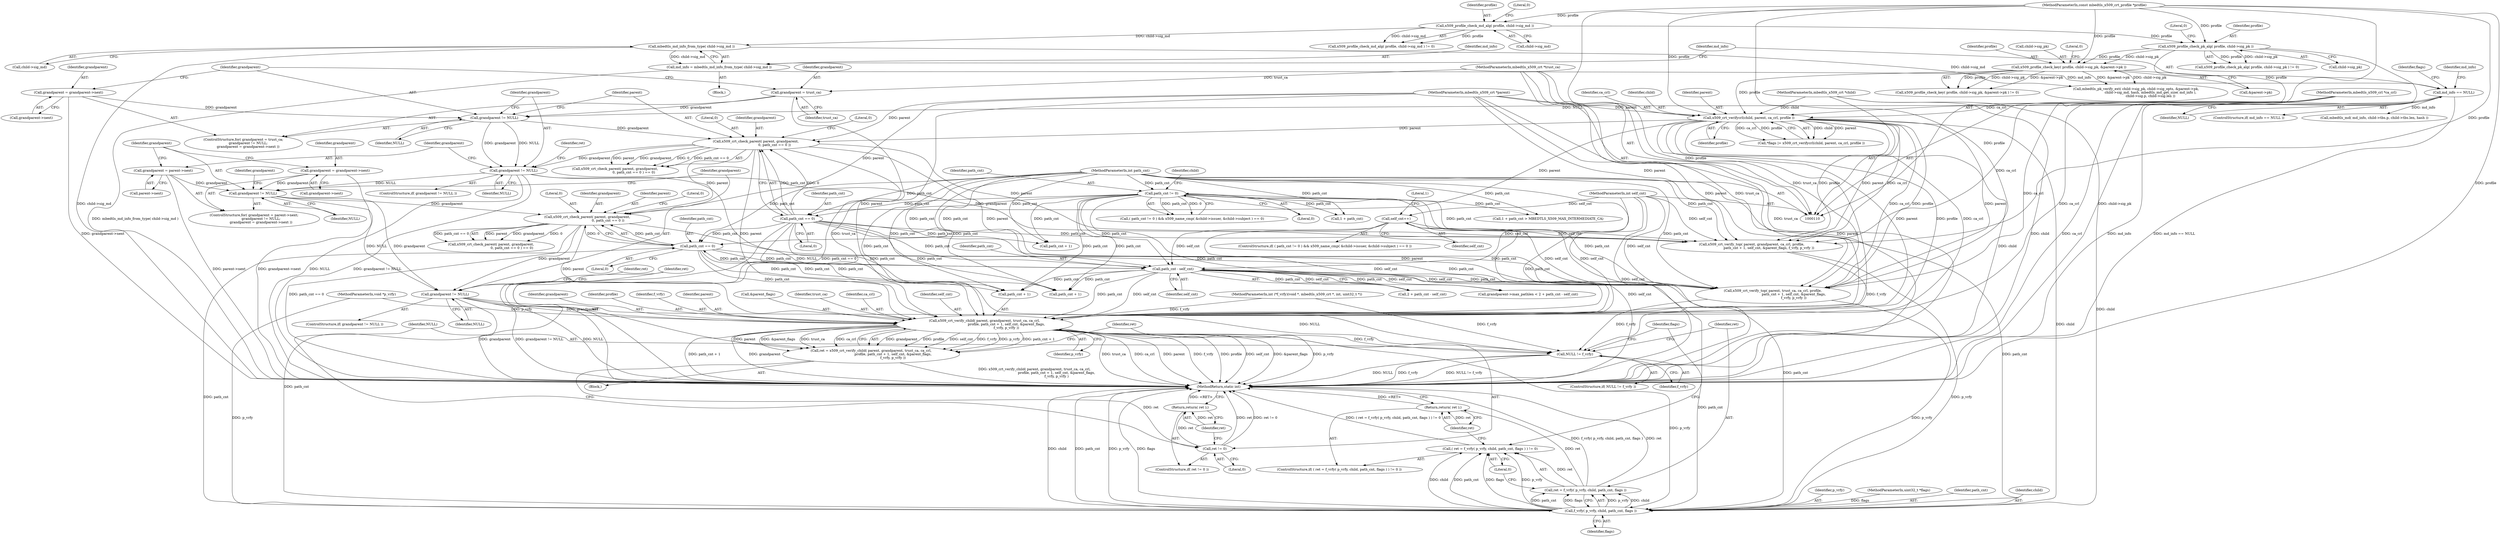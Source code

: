 digraph "0_mbedtls_31458a18788b0cf0b722acda9bb2f2fe13a3fb32_1@API" {
"1000387" [label="(Call,grandparent != NULL)"];
"1000348" [label="(Call,grandparent != NULL)"];
"1000343" [label="(Call,grandparent = parent->next)"];
"1000351" [label="(Call,grandparent = grandparent->next)"];
"1000315" [label="(Call,grandparent != NULL)"];
"1000305" [label="(Call,x509_crt_check_parent( parent, grandparent,\n                                   0, path_cnt == 0 ))"];
"1000285" [label="(Call,x509_crt_verifycrl(child, parent, ca_crl, profile ))"];
"1000111" [label="(MethodParameterIn,mbedtls_x509_crt *child)"];
"1000112" [label="(MethodParameterIn,mbedtls_x509_crt *parent)"];
"1000114" [label="(MethodParameterIn,mbedtls_x509_crl *ca_crl)"];
"1000233" [label="(Call,x509_profile_check_key( profile, child->sig_pk, &parent->pk ))"];
"1000191" [label="(Call,x509_profile_check_pk_alg( profile, child->sig_pk ))"];
"1000179" [label="(Call,x509_profile_check_md_alg( profile, child->sig_md ))"];
"1000115" [label="(MethodParameterIn,const mbedtls_x509_crt_profile *profile)"];
"1000294" [label="(Call,grandparent != NULL)"];
"1000297" [label="(Call,grandparent = grandparent->next)"];
"1000291" [label="(Call,grandparent = trust_ca)"];
"1000113" [label="(MethodParameterIn,mbedtls_x509_crt *trust_ca)"];
"1000208" [label="(Call,md_info == NULL)"];
"1000201" [label="(Call,md_info = mbedtls_md_info_from_type( child->sig_md ))"];
"1000203" [label="(Call,mbedtls_md_info_from_type( child->sig_md ))"];
"1000309" [label="(Call,path_cnt == 0)"];
"1000116" [label="(MethodParameterIn,int path_cnt)"];
"1000132" [label="(Call,path_cnt != 0)"];
"1000377" [label="(Call,x509_crt_check_parent( parent, grandparent,\n                                       0, path_cnt == 0 ))"];
"1000381" [label="(Call,path_cnt == 0)"];
"1000370" [label="(Call,path_cnt - self_cnt)"];
"1000146" [label="(Call,self_cnt++)"];
"1000117" [label="(MethodParameterIn,int self_cnt)"];
"1000393" [label="(Call,x509_crt_verify_child( parent, grandparent, trust_ca, ca_crl,\n                                         profile, path_cnt + 1, self_cnt, &parent_flags,\n                                         f_vrfy, p_vrfy ))"];
"1000391" [label="(Call,ret = x509_crt_verify_child( parent, grandparent, trust_ca, ca_crl,\n                                         profile, path_cnt + 1, self_cnt, &parent_flags,\n                                         f_vrfy, p_vrfy ))"];
"1000408" [label="(Call,ret != 0)"];
"1000411" [label="(Return,return( ret );)"];
"1000437" [label="(Call,NULL != f_vrfy)"];
"1000444" [label="(Call,f_vrfy( p_vrfy, child, path_cnt, flags ))"];
"1000441" [label="(Call,( ret = f_vrfy( p_vrfy, child, path_cnt, flags ) ) != 0)"];
"1000442" [label="(Call,ret = f_vrfy( p_vrfy, child, path_cnt, flags ))"];
"1000450" [label="(Return,return( ret );)"];
"1000292" [label="(Identifier,grandparent)"];
"1000242" [label="(Literal,0)"];
"1000326" [label="(Call,path_cnt + 1)"];
"1000445" [label="(Identifier,p_vrfy)"];
"1000349" [label="(Identifier,grandparent)"];
"1000315" [label="(Call,grandparent != NULL)"];
"1000311" [label="(Literal,0)"];
"1000314" [label="(ControlStructure,if( grandparent != NULL ))"];
"1000151" [label="(Literal,1)"];
"1000232" [label="(Call,x509_profile_check_key( profile, child->sig_pk, &parent->pk ) != 0)"];
"1000422" [label="(Call,path_cnt + 1)"];
"1000386" [label="(ControlStructure,if( grandparent != NULL ))"];
"1000381" [label="(Call,path_cnt == 0)"];
"1000380" [label="(Literal,0)"];
"1000117" [label="(MethodParameterIn,int self_cnt)"];
"1000210" [label="(Identifier,NULL)"];
"1000219" [label="(Identifier,md_info)"];
"1000290" [label="(ControlStructure,for( grandparent = trust_ca;\n         grandparent != NULL;\n         grandparent = grandparent->next ))"];
"1000118" [label="(MethodParameterIn,uint32_t *flags)"];
"1000390" [label="(Block,)"];
"1000146" [label="(Call,self_cnt++)"];
"1000441" [label="(Call,( ret = f_vrfy( p_vrfy, child, path_cnt, flags ) ) != 0)"];
"1000178" [label="(Call,x509_profile_check_md_alg( profile, child->sig_md ) != 0)"];
"1000402" [label="(Identifier,self_cnt)"];
"1000410" [label="(Literal,0)"];
"1000344" [label="(Identifier,grandparent)"];
"1000304" [label="(Call,x509_crt_check_parent( parent, grandparent,\n                                   0, path_cnt == 0 ) == 0)"];
"1000233" [label="(Call,x509_profile_check_key( profile, child->sig_pk, &parent->pk ))"];
"1000116" [label="(MethodParameterIn,int path_cnt)"];
"1000454" [label="(Identifier,flags)"];
"1000115" [label="(MethodParameterIn,const mbedtls_x509_crt_profile *profile)"];
"1000179" [label="(Call,x509_profile_check_md_alg( profile, child->sig_md ))"];
"1000306" [label="(Identifier,parent)"];
"1000114" [label="(MethodParameterIn,mbedtls_x509_crl *ca_crl)"];
"1000132" [label="(Call,path_cnt != 0)"];
"1000447" [label="(Identifier,path_cnt)"];
"1000234" [label="(Identifier,profile)"];
"1000209" [label="(Identifier,md_info)"];
"1000395" [label="(Identifier,grandparent)"];
"1000379" [label="(Identifier,grandparent)"];
"1000352" [label="(Identifier,grandparent)"];
"1000287" [label="(Identifier,parent)"];
"1000321" [label="(Call,x509_crt_verify_top( parent, grandparent, ca_crl, profile,\n                                path_cnt + 1, self_cnt, &parent_flags, f_vrfy, p_vrfy ))"];
"1000446" [label="(Identifier,child)"];
"1000297" [label="(Call,grandparent = grandparent->next)"];
"1000291" [label="(Call,grandparent = trust_ca)"];
"1000371" [label="(Identifier,path_cnt)"];
"1000398" [label="(Identifier,profile)"];
"1000458" [label="(MethodReturn,static int)"];
"1000443" [label="(Identifier,ret)"];
"1000120" [label="(MethodParameterIn,void *p_vrfy)"];
"1000406" [label="(Identifier,p_vrfy)"];
"1000119" [label="(MethodParameterIn,int (*f_vrfy)(void *, mbedtls_x509_crt *, int, uint32_t *))"];
"1000309" [label="(Call,path_cnt == 0)"];
"1000308" [label="(Literal,0)"];
"1000451" [label="(Identifier,ret)"];
"1000407" [label="(ControlStructure,if( ret != 0 ))"];
"1000149" [label="(Call,1 + path_cnt > MBEDTLS_X509_MAX_INTERMEDIATE_CA)"];
"1000383" [label="(Literal,0)"];
"1000438" [label="(Identifier,NULL)"];
"1000288" [label="(Identifier,ca_crl)"];
"1000343" [label="(Call,grandparent = parent->next)"];
"1000192" [label="(Identifier,profile)"];
"1000361" [label="(Identifier,grandparent)"];
"1000405" [label="(Identifier,f_vrfy)"];
"1000378" [label="(Identifier,parent)"];
"1000310" [label="(Identifier,path_cnt)"];
"1000351" [label="(Call,grandparent = grandparent->next)"];
"1000296" [label="(Identifier,NULL)"];
"1000285" [label="(Call,x509_crt_verifycrl(child, parent, ca_crl, profile ))"];
"1000444" [label="(Call,f_vrfy( p_vrfy, child, path_cnt, flags ))"];
"1000348" [label="(Call,grandparent != NULL)"];
"1000436" [label="(ControlStructure,if( NULL != f_vrfy ))"];
"1000387" [label="(Call,grandparent != NULL)"];
"1000370" [label="(Call,path_cnt - self_cnt)"];
"1000437" [label="(Call,NULL != f_vrfy)"];
"1000345" [label="(Call,parent->next)"];
"1000294" [label="(Call,grandparent != NULL)"];
"1000130" [label="(ControlStructure,if( ( path_cnt != 0 ) && x509_name_cmp( &child->issuer, &child->subject ) == 0 ))"];
"1000372" [label="(Identifier,self_cnt)"];
"1000249" [label="(Call,mbedtls_pk_verify_ext( child->sig_pk, child->sig_opts, &parent->pk,\n                           child->sig_md, hash, mbedtls_md_get_size( md_info ),\n                           child->sig.p, child->sig.len ))"];
"1000448" [label="(Identifier,flags)"];
"1000111" [label="(MethodParameterIn,mbedtls_x509_crt *child)"];
"1000204" [label="(Call,child->sig_md)"];
"1000305" [label="(Call,x509_crt_check_parent( parent, grandparent,\n                                   0, path_cnt == 0 ))"];
"1000190" [label="(Call,x509_profile_check_pk_alg( profile, child->sig_pk ) != 0)"];
"1000449" [label="(Literal,0)"];
"1000147" [label="(Identifier,self_cnt)"];
"1000289" [label="(Identifier,profile)"];
"1000393" [label="(Call,x509_crt_verify_child( parent, grandparent, trust_ca, ca_crl,\n                                         profile, path_cnt + 1, self_cnt, &parent_flags,\n                                         f_vrfy, p_vrfy ))"];
"1000320" [label="(Identifier,ret)"];
"1000299" [label="(Call,grandparent->next)"];
"1000376" [label="(Call,x509_crt_check_parent( parent, grandparent,\n                                       0, path_cnt == 0 ) == 0)"];
"1000409" [label="(Identifier,ret)"];
"1000133" [label="(Identifier,path_cnt)"];
"1000131" [label="(Call,( path_cnt != 0 ) && x509_name_cmp( &child->issuer, &child->subject ) == 0)"];
"1000282" [label="(Call,*flags |= x509_crt_verifycrl(child, parent, ca_crl, profile ))"];
"1000368" [label="(Call,2 + path_cnt - self_cnt)"];
"1000134" [label="(Literal,0)"];
"1000408" [label="(Call,ret != 0)"];
"1000417" [label="(Call,x509_crt_verify_top( parent, trust_ca, ca_crl, profile,\n                                       path_cnt + 1, self_cnt, &parent_flags,\n                                       f_vrfy, p_vrfy ))"];
"1000317" [label="(Identifier,NULL)"];
"1000150" [label="(Call,1 + path_cnt)"];
"1000394" [label="(Identifier,parent)"];
"1000208" [label="(Call,md_info == NULL)"];
"1000403" [label="(Call,&parent_flags)"];
"1000389" [label="(Identifier,NULL)"];
"1000121" [label="(Block,)"];
"1000384" [label="(Literal,0)"];
"1000342" [label="(ControlStructure,for( grandparent = parent->next;\n             grandparent != NULL;\n             grandparent = grandparent->next ))"];
"1000392" [label="(Identifier,ret)"];
"1000364" [label="(Call,grandparent->max_pathlen < 2 + path_cnt - self_cnt)"];
"1000439" [label="(Identifier,f_vrfy)"];
"1000139" [label="(Identifier,child)"];
"1000388" [label="(Identifier,grandparent)"];
"1000307" [label="(Identifier,grandparent)"];
"1000382" [label="(Identifier,path_cnt)"];
"1000196" [label="(Literal,0)"];
"1000316" [label="(Identifier,grandparent)"];
"1000191" [label="(Call,x509_profile_check_pk_alg( profile, child->sig_pk ))"];
"1000411" [label="(Return,return( ret );)"];
"1000416" [label="(Identifier,ret)"];
"1000180" [label="(Identifier,profile)"];
"1000295" [label="(Identifier,grandparent)"];
"1000286" [label="(Identifier,child)"];
"1000113" [label="(MethodParameterIn,mbedtls_x509_crt *trust_ca)"];
"1000184" [label="(Literal,0)"];
"1000353" [label="(Call,grandparent->next)"];
"1000214" [label="(Identifier,flags)"];
"1000203" [label="(Call,mbedtls_md_info_from_type( child->sig_md ))"];
"1000298" [label="(Identifier,grandparent)"];
"1000312" [label="(Literal,0)"];
"1000391" [label="(Call,ret = x509_crt_verify_child( parent, grandparent, trust_ca, ca_crl,\n                                         profile, path_cnt + 1, self_cnt, &parent_flags,\n                                         f_vrfy, p_vrfy ))"];
"1000396" [label="(Identifier,trust_ca)"];
"1000207" [label="(ControlStructure,if( md_info == NULL ))"];
"1000377" [label="(Call,x509_crt_check_parent( parent, grandparent,\n                                       0, path_cnt == 0 ))"];
"1000112" [label="(MethodParameterIn,mbedtls_x509_crt *parent)"];
"1000293" [label="(Identifier,trust_ca)"];
"1000235" [label="(Call,child->sig_pk)"];
"1000397" [label="(Identifier,ca_crl)"];
"1000202" [label="(Identifier,md_info)"];
"1000350" [label="(Identifier,NULL)"];
"1000238" [label="(Call,&parent->pk)"];
"1000201" [label="(Call,md_info = mbedtls_md_info_from_type( child->sig_md ))"];
"1000399" [label="(Call,path_cnt + 1)"];
"1000450" [label="(Return,return( ret );)"];
"1000412" [label="(Identifier,ret)"];
"1000440" [label="(ControlStructure,if( ( ret = f_vrfy( p_vrfy, child, path_cnt, flags ) ) != 0 ))"];
"1000218" [label="(Call,mbedtls_md( md_info, child->tbs.p, child->tbs.len, hash ))"];
"1000442" [label="(Call,ret = f_vrfy( p_vrfy, child, path_cnt, flags ))"];
"1000193" [label="(Call,child->sig_pk)"];
"1000181" [label="(Call,child->sig_md)"];
"1000387" -> "1000386"  [label="AST: "];
"1000387" -> "1000389"  [label="CFG: "];
"1000388" -> "1000387"  [label="AST: "];
"1000389" -> "1000387"  [label="AST: "];
"1000392" -> "1000387"  [label="CFG: "];
"1000416" -> "1000387"  [label="CFG: "];
"1000387" -> "1000458"  [label="DDG: NULL"];
"1000387" -> "1000458"  [label="DDG: grandparent"];
"1000387" -> "1000458"  [label="DDG: grandparent != NULL"];
"1000348" -> "1000387"  [label="DDG: grandparent"];
"1000348" -> "1000387"  [label="DDG: NULL"];
"1000377" -> "1000387"  [label="DDG: grandparent"];
"1000387" -> "1000393"  [label="DDG: grandparent"];
"1000387" -> "1000437"  [label="DDG: NULL"];
"1000348" -> "1000342"  [label="AST: "];
"1000348" -> "1000350"  [label="CFG: "];
"1000349" -> "1000348"  [label="AST: "];
"1000350" -> "1000348"  [label="AST: "];
"1000361" -> "1000348"  [label="CFG: "];
"1000388" -> "1000348"  [label="CFG: "];
"1000343" -> "1000348"  [label="DDG: grandparent"];
"1000351" -> "1000348"  [label="DDG: grandparent"];
"1000315" -> "1000348"  [label="DDG: NULL"];
"1000348" -> "1000377"  [label="DDG: grandparent"];
"1000343" -> "1000342"  [label="AST: "];
"1000343" -> "1000345"  [label="CFG: "];
"1000344" -> "1000343"  [label="AST: "];
"1000345" -> "1000343"  [label="AST: "];
"1000349" -> "1000343"  [label="CFG: "];
"1000343" -> "1000458"  [label="DDG: parent->next"];
"1000351" -> "1000342"  [label="AST: "];
"1000351" -> "1000353"  [label="CFG: "];
"1000352" -> "1000351"  [label="AST: "];
"1000353" -> "1000351"  [label="AST: "];
"1000349" -> "1000351"  [label="CFG: "];
"1000351" -> "1000458"  [label="DDG: grandparent->next"];
"1000315" -> "1000314"  [label="AST: "];
"1000315" -> "1000317"  [label="CFG: "];
"1000316" -> "1000315"  [label="AST: "];
"1000317" -> "1000315"  [label="AST: "];
"1000320" -> "1000315"  [label="CFG: "];
"1000344" -> "1000315"  [label="CFG: "];
"1000315" -> "1000458"  [label="DDG: grandparent != NULL"];
"1000315" -> "1000458"  [label="DDG: NULL"];
"1000305" -> "1000315"  [label="DDG: grandparent"];
"1000294" -> "1000315"  [label="DDG: grandparent"];
"1000294" -> "1000315"  [label="DDG: NULL"];
"1000315" -> "1000321"  [label="DDG: grandparent"];
"1000315" -> "1000437"  [label="DDG: NULL"];
"1000305" -> "1000304"  [label="AST: "];
"1000305" -> "1000309"  [label="CFG: "];
"1000306" -> "1000305"  [label="AST: "];
"1000307" -> "1000305"  [label="AST: "];
"1000308" -> "1000305"  [label="AST: "];
"1000309" -> "1000305"  [label="AST: "];
"1000312" -> "1000305"  [label="CFG: "];
"1000305" -> "1000458"  [label="DDG: path_cnt == 0"];
"1000305" -> "1000304"  [label="DDG: parent"];
"1000305" -> "1000304"  [label="DDG: grandparent"];
"1000305" -> "1000304"  [label="DDG: 0"];
"1000305" -> "1000304"  [label="DDG: path_cnt == 0"];
"1000285" -> "1000305"  [label="DDG: parent"];
"1000112" -> "1000305"  [label="DDG: parent"];
"1000294" -> "1000305"  [label="DDG: grandparent"];
"1000309" -> "1000305"  [label="DDG: path_cnt"];
"1000309" -> "1000305"  [label="DDG: 0"];
"1000305" -> "1000321"  [label="DDG: parent"];
"1000305" -> "1000377"  [label="DDG: parent"];
"1000305" -> "1000393"  [label="DDG: parent"];
"1000305" -> "1000417"  [label="DDG: parent"];
"1000285" -> "1000282"  [label="AST: "];
"1000285" -> "1000289"  [label="CFG: "];
"1000286" -> "1000285"  [label="AST: "];
"1000287" -> "1000285"  [label="AST: "];
"1000288" -> "1000285"  [label="AST: "];
"1000289" -> "1000285"  [label="AST: "];
"1000282" -> "1000285"  [label="CFG: "];
"1000285" -> "1000458"  [label="DDG: child"];
"1000285" -> "1000282"  [label="DDG: child"];
"1000285" -> "1000282"  [label="DDG: parent"];
"1000285" -> "1000282"  [label="DDG: ca_crl"];
"1000285" -> "1000282"  [label="DDG: profile"];
"1000111" -> "1000285"  [label="DDG: child"];
"1000112" -> "1000285"  [label="DDG: parent"];
"1000114" -> "1000285"  [label="DDG: ca_crl"];
"1000233" -> "1000285"  [label="DDG: profile"];
"1000191" -> "1000285"  [label="DDG: profile"];
"1000115" -> "1000285"  [label="DDG: profile"];
"1000285" -> "1000321"  [label="DDG: parent"];
"1000285" -> "1000321"  [label="DDG: ca_crl"];
"1000285" -> "1000321"  [label="DDG: profile"];
"1000285" -> "1000377"  [label="DDG: parent"];
"1000285" -> "1000393"  [label="DDG: parent"];
"1000285" -> "1000393"  [label="DDG: profile"];
"1000285" -> "1000393"  [label="DDG: ca_crl"];
"1000285" -> "1000417"  [label="DDG: parent"];
"1000285" -> "1000417"  [label="DDG: ca_crl"];
"1000285" -> "1000417"  [label="DDG: profile"];
"1000285" -> "1000444"  [label="DDG: child"];
"1000111" -> "1000110"  [label="AST: "];
"1000111" -> "1000458"  [label="DDG: child"];
"1000111" -> "1000444"  [label="DDG: child"];
"1000112" -> "1000110"  [label="AST: "];
"1000112" -> "1000458"  [label="DDG: parent"];
"1000112" -> "1000321"  [label="DDG: parent"];
"1000112" -> "1000377"  [label="DDG: parent"];
"1000112" -> "1000393"  [label="DDG: parent"];
"1000112" -> "1000417"  [label="DDG: parent"];
"1000114" -> "1000110"  [label="AST: "];
"1000114" -> "1000458"  [label="DDG: ca_crl"];
"1000114" -> "1000321"  [label="DDG: ca_crl"];
"1000114" -> "1000393"  [label="DDG: ca_crl"];
"1000114" -> "1000417"  [label="DDG: ca_crl"];
"1000233" -> "1000232"  [label="AST: "];
"1000233" -> "1000238"  [label="CFG: "];
"1000234" -> "1000233"  [label="AST: "];
"1000235" -> "1000233"  [label="AST: "];
"1000238" -> "1000233"  [label="AST: "];
"1000242" -> "1000233"  [label="CFG: "];
"1000233" -> "1000232"  [label="DDG: profile"];
"1000233" -> "1000232"  [label="DDG: child->sig_pk"];
"1000233" -> "1000232"  [label="DDG: &parent->pk"];
"1000191" -> "1000233"  [label="DDG: profile"];
"1000191" -> "1000233"  [label="DDG: child->sig_pk"];
"1000115" -> "1000233"  [label="DDG: profile"];
"1000233" -> "1000249"  [label="DDG: child->sig_pk"];
"1000233" -> "1000249"  [label="DDG: &parent->pk"];
"1000191" -> "1000190"  [label="AST: "];
"1000191" -> "1000193"  [label="CFG: "];
"1000192" -> "1000191"  [label="AST: "];
"1000193" -> "1000191"  [label="AST: "];
"1000196" -> "1000191"  [label="CFG: "];
"1000191" -> "1000458"  [label="DDG: child->sig_pk"];
"1000191" -> "1000190"  [label="DDG: profile"];
"1000191" -> "1000190"  [label="DDG: child->sig_pk"];
"1000179" -> "1000191"  [label="DDG: profile"];
"1000115" -> "1000191"  [label="DDG: profile"];
"1000179" -> "1000178"  [label="AST: "];
"1000179" -> "1000181"  [label="CFG: "];
"1000180" -> "1000179"  [label="AST: "];
"1000181" -> "1000179"  [label="AST: "];
"1000184" -> "1000179"  [label="CFG: "];
"1000179" -> "1000178"  [label="DDG: profile"];
"1000179" -> "1000178"  [label="DDG: child->sig_md"];
"1000115" -> "1000179"  [label="DDG: profile"];
"1000179" -> "1000203"  [label="DDG: child->sig_md"];
"1000115" -> "1000110"  [label="AST: "];
"1000115" -> "1000458"  [label="DDG: profile"];
"1000115" -> "1000321"  [label="DDG: profile"];
"1000115" -> "1000393"  [label="DDG: profile"];
"1000115" -> "1000417"  [label="DDG: profile"];
"1000294" -> "1000290"  [label="AST: "];
"1000294" -> "1000296"  [label="CFG: "];
"1000295" -> "1000294"  [label="AST: "];
"1000296" -> "1000294"  [label="AST: "];
"1000306" -> "1000294"  [label="CFG: "];
"1000316" -> "1000294"  [label="CFG: "];
"1000297" -> "1000294"  [label="DDG: grandparent"];
"1000291" -> "1000294"  [label="DDG: grandparent"];
"1000208" -> "1000294"  [label="DDG: NULL"];
"1000297" -> "1000290"  [label="AST: "];
"1000297" -> "1000299"  [label="CFG: "];
"1000298" -> "1000297"  [label="AST: "];
"1000299" -> "1000297"  [label="AST: "];
"1000295" -> "1000297"  [label="CFG: "];
"1000297" -> "1000458"  [label="DDG: grandparent->next"];
"1000291" -> "1000290"  [label="AST: "];
"1000291" -> "1000293"  [label="CFG: "];
"1000292" -> "1000291"  [label="AST: "];
"1000293" -> "1000291"  [label="AST: "];
"1000295" -> "1000291"  [label="CFG: "];
"1000291" -> "1000458"  [label="DDG: trust_ca"];
"1000113" -> "1000291"  [label="DDG: trust_ca"];
"1000113" -> "1000110"  [label="AST: "];
"1000113" -> "1000458"  [label="DDG: trust_ca"];
"1000113" -> "1000393"  [label="DDG: trust_ca"];
"1000113" -> "1000417"  [label="DDG: trust_ca"];
"1000208" -> "1000207"  [label="AST: "];
"1000208" -> "1000210"  [label="CFG: "];
"1000209" -> "1000208"  [label="AST: "];
"1000210" -> "1000208"  [label="AST: "];
"1000214" -> "1000208"  [label="CFG: "];
"1000219" -> "1000208"  [label="CFG: "];
"1000208" -> "1000458"  [label="DDG: md_info"];
"1000208" -> "1000458"  [label="DDG: md_info == NULL"];
"1000201" -> "1000208"  [label="DDG: md_info"];
"1000208" -> "1000218"  [label="DDG: md_info"];
"1000201" -> "1000121"  [label="AST: "];
"1000201" -> "1000203"  [label="CFG: "];
"1000202" -> "1000201"  [label="AST: "];
"1000203" -> "1000201"  [label="AST: "];
"1000209" -> "1000201"  [label="CFG: "];
"1000201" -> "1000458"  [label="DDG: mbedtls_md_info_from_type( child->sig_md )"];
"1000203" -> "1000201"  [label="DDG: child->sig_md"];
"1000203" -> "1000204"  [label="CFG: "];
"1000204" -> "1000203"  [label="AST: "];
"1000203" -> "1000458"  [label="DDG: child->sig_md"];
"1000203" -> "1000249"  [label="DDG: child->sig_md"];
"1000309" -> "1000311"  [label="CFG: "];
"1000310" -> "1000309"  [label="AST: "];
"1000311" -> "1000309"  [label="AST: "];
"1000116" -> "1000309"  [label="DDG: path_cnt"];
"1000132" -> "1000309"  [label="DDG: path_cnt"];
"1000309" -> "1000321"  [label="DDG: path_cnt"];
"1000309" -> "1000326"  [label="DDG: path_cnt"];
"1000309" -> "1000370"  [label="DDG: path_cnt"];
"1000309" -> "1000381"  [label="DDG: path_cnt"];
"1000309" -> "1000393"  [label="DDG: path_cnt"];
"1000309" -> "1000399"  [label="DDG: path_cnt"];
"1000309" -> "1000417"  [label="DDG: path_cnt"];
"1000309" -> "1000422"  [label="DDG: path_cnt"];
"1000309" -> "1000444"  [label="DDG: path_cnt"];
"1000116" -> "1000110"  [label="AST: "];
"1000116" -> "1000458"  [label="DDG: path_cnt"];
"1000116" -> "1000132"  [label="DDG: path_cnt"];
"1000116" -> "1000149"  [label="DDG: path_cnt"];
"1000116" -> "1000150"  [label="DDG: path_cnt"];
"1000116" -> "1000321"  [label="DDG: path_cnt"];
"1000116" -> "1000326"  [label="DDG: path_cnt"];
"1000116" -> "1000370"  [label="DDG: path_cnt"];
"1000116" -> "1000381"  [label="DDG: path_cnt"];
"1000116" -> "1000393"  [label="DDG: path_cnt"];
"1000116" -> "1000399"  [label="DDG: path_cnt"];
"1000116" -> "1000417"  [label="DDG: path_cnt"];
"1000116" -> "1000422"  [label="DDG: path_cnt"];
"1000116" -> "1000444"  [label="DDG: path_cnt"];
"1000132" -> "1000131"  [label="AST: "];
"1000132" -> "1000134"  [label="CFG: "];
"1000133" -> "1000132"  [label="AST: "];
"1000134" -> "1000132"  [label="AST: "];
"1000139" -> "1000132"  [label="CFG: "];
"1000131" -> "1000132"  [label="CFG: "];
"1000132" -> "1000131"  [label="DDG: path_cnt"];
"1000132" -> "1000131"  [label="DDG: 0"];
"1000132" -> "1000149"  [label="DDG: path_cnt"];
"1000132" -> "1000150"  [label="DDG: path_cnt"];
"1000132" -> "1000321"  [label="DDG: path_cnt"];
"1000132" -> "1000326"  [label="DDG: path_cnt"];
"1000132" -> "1000370"  [label="DDG: path_cnt"];
"1000132" -> "1000381"  [label="DDG: path_cnt"];
"1000132" -> "1000393"  [label="DDG: path_cnt"];
"1000132" -> "1000399"  [label="DDG: path_cnt"];
"1000132" -> "1000417"  [label="DDG: path_cnt"];
"1000132" -> "1000422"  [label="DDG: path_cnt"];
"1000132" -> "1000444"  [label="DDG: path_cnt"];
"1000377" -> "1000376"  [label="AST: "];
"1000377" -> "1000381"  [label="CFG: "];
"1000378" -> "1000377"  [label="AST: "];
"1000379" -> "1000377"  [label="AST: "];
"1000380" -> "1000377"  [label="AST: "];
"1000381" -> "1000377"  [label="AST: "];
"1000384" -> "1000377"  [label="CFG: "];
"1000377" -> "1000458"  [label="DDG: path_cnt == 0"];
"1000377" -> "1000376"  [label="DDG: parent"];
"1000377" -> "1000376"  [label="DDG: grandparent"];
"1000377" -> "1000376"  [label="DDG: 0"];
"1000377" -> "1000376"  [label="DDG: path_cnt == 0"];
"1000381" -> "1000377"  [label="DDG: path_cnt"];
"1000381" -> "1000377"  [label="DDG: 0"];
"1000377" -> "1000393"  [label="DDG: parent"];
"1000377" -> "1000417"  [label="DDG: parent"];
"1000381" -> "1000383"  [label="CFG: "];
"1000382" -> "1000381"  [label="AST: "];
"1000383" -> "1000381"  [label="AST: "];
"1000381" -> "1000370"  [label="DDG: path_cnt"];
"1000370" -> "1000381"  [label="DDG: path_cnt"];
"1000381" -> "1000393"  [label="DDG: path_cnt"];
"1000381" -> "1000399"  [label="DDG: path_cnt"];
"1000381" -> "1000417"  [label="DDG: path_cnt"];
"1000381" -> "1000422"  [label="DDG: path_cnt"];
"1000381" -> "1000444"  [label="DDG: path_cnt"];
"1000370" -> "1000368"  [label="AST: "];
"1000370" -> "1000372"  [label="CFG: "];
"1000371" -> "1000370"  [label="AST: "];
"1000372" -> "1000370"  [label="AST: "];
"1000368" -> "1000370"  [label="CFG: "];
"1000370" -> "1000364"  [label="DDG: path_cnt"];
"1000370" -> "1000364"  [label="DDG: self_cnt"];
"1000370" -> "1000368"  [label="DDG: path_cnt"];
"1000370" -> "1000368"  [label="DDG: self_cnt"];
"1000146" -> "1000370"  [label="DDG: self_cnt"];
"1000117" -> "1000370"  [label="DDG: self_cnt"];
"1000370" -> "1000393"  [label="DDG: self_cnt"];
"1000370" -> "1000393"  [label="DDG: path_cnt"];
"1000370" -> "1000399"  [label="DDG: path_cnt"];
"1000370" -> "1000417"  [label="DDG: path_cnt"];
"1000370" -> "1000417"  [label="DDG: self_cnt"];
"1000370" -> "1000422"  [label="DDG: path_cnt"];
"1000370" -> "1000444"  [label="DDG: path_cnt"];
"1000146" -> "1000130"  [label="AST: "];
"1000146" -> "1000147"  [label="CFG: "];
"1000147" -> "1000146"  [label="AST: "];
"1000151" -> "1000146"  [label="CFG: "];
"1000146" -> "1000458"  [label="DDG: self_cnt"];
"1000117" -> "1000146"  [label="DDG: self_cnt"];
"1000146" -> "1000321"  [label="DDG: self_cnt"];
"1000146" -> "1000393"  [label="DDG: self_cnt"];
"1000146" -> "1000417"  [label="DDG: self_cnt"];
"1000117" -> "1000110"  [label="AST: "];
"1000117" -> "1000458"  [label="DDG: self_cnt"];
"1000117" -> "1000321"  [label="DDG: self_cnt"];
"1000117" -> "1000393"  [label="DDG: self_cnt"];
"1000117" -> "1000417"  [label="DDG: self_cnt"];
"1000393" -> "1000391"  [label="AST: "];
"1000393" -> "1000406"  [label="CFG: "];
"1000394" -> "1000393"  [label="AST: "];
"1000395" -> "1000393"  [label="AST: "];
"1000396" -> "1000393"  [label="AST: "];
"1000397" -> "1000393"  [label="AST: "];
"1000398" -> "1000393"  [label="AST: "];
"1000399" -> "1000393"  [label="AST: "];
"1000402" -> "1000393"  [label="AST: "];
"1000403" -> "1000393"  [label="AST: "];
"1000405" -> "1000393"  [label="AST: "];
"1000406" -> "1000393"  [label="AST: "];
"1000391" -> "1000393"  [label="CFG: "];
"1000393" -> "1000458"  [label="DDG: trust_ca"];
"1000393" -> "1000458"  [label="DDG: ca_crl"];
"1000393" -> "1000458"  [label="DDG: parent"];
"1000393" -> "1000458"  [label="DDG: f_vrfy"];
"1000393" -> "1000458"  [label="DDG: profile"];
"1000393" -> "1000458"  [label="DDG: self_cnt"];
"1000393" -> "1000458"  [label="DDG: &parent_flags"];
"1000393" -> "1000458"  [label="DDG: p_vrfy"];
"1000393" -> "1000458"  [label="DDG: path_cnt + 1"];
"1000393" -> "1000458"  [label="DDG: grandparent"];
"1000393" -> "1000391"  [label="DDG: grandparent"];
"1000393" -> "1000391"  [label="DDG: profile"];
"1000393" -> "1000391"  [label="DDG: self_cnt"];
"1000393" -> "1000391"  [label="DDG: f_vrfy"];
"1000393" -> "1000391"  [label="DDG: p_vrfy"];
"1000393" -> "1000391"  [label="DDG: path_cnt + 1"];
"1000393" -> "1000391"  [label="DDG: parent"];
"1000393" -> "1000391"  [label="DDG: &parent_flags"];
"1000393" -> "1000391"  [label="DDG: trust_ca"];
"1000393" -> "1000391"  [label="DDG: ca_crl"];
"1000119" -> "1000393"  [label="DDG: f_vrfy"];
"1000120" -> "1000393"  [label="DDG: p_vrfy"];
"1000393" -> "1000437"  [label="DDG: f_vrfy"];
"1000393" -> "1000444"  [label="DDG: p_vrfy"];
"1000391" -> "1000390"  [label="AST: "];
"1000392" -> "1000391"  [label="AST: "];
"1000409" -> "1000391"  [label="CFG: "];
"1000391" -> "1000458"  [label="DDG: x509_crt_verify_child( parent, grandparent, trust_ca, ca_crl,\n                                         profile, path_cnt + 1, self_cnt, &parent_flags,\n                                         f_vrfy, p_vrfy )"];
"1000391" -> "1000408"  [label="DDG: ret"];
"1000408" -> "1000407"  [label="AST: "];
"1000408" -> "1000410"  [label="CFG: "];
"1000409" -> "1000408"  [label="AST: "];
"1000410" -> "1000408"  [label="AST: "];
"1000412" -> "1000408"  [label="CFG: "];
"1000438" -> "1000408"  [label="CFG: "];
"1000408" -> "1000458"  [label="DDG: ret"];
"1000408" -> "1000458"  [label="DDG: ret != 0"];
"1000408" -> "1000411"  [label="DDG: ret"];
"1000411" -> "1000407"  [label="AST: "];
"1000411" -> "1000412"  [label="CFG: "];
"1000412" -> "1000411"  [label="AST: "];
"1000458" -> "1000411"  [label="CFG: "];
"1000411" -> "1000458"  [label="DDG: <RET>"];
"1000412" -> "1000411"  [label="DDG: ret"];
"1000437" -> "1000436"  [label="AST: "];
"1000437" -> "1000439"  [label="CFG: "];
"1000438" -> "1000437"  [label="AST: "];
"1000439" -> "1000437"  [label="AST: "];
"1000443" -> "1000437"  [label="CFG: "];
"1000454" -> "1000437"  [label="CFG: "];
"1000437" -> "1000458"  [label="DDG: NULL != f_vrfy"];
"1000437" -> "1000458"  [label="DDG: NULL"];
"1000437" -> "1000458"  [label="DDG: f_vrfy"];
"1000417" -> "1000437"  [label="DDG: f_vrfy"];
"1000321" -> "1000437"  [label="DDG: f_vrfy"];
"1000119" -> "1000437"  [label="DDG: f_vrfy"];
"1000444" -> "1000442"  [label="AST: "];
"1000444" -> "1000448"  [label="CFG: "];
"1000445" -> "1000444"  [label="AST: "];
"1000446" -> "1000444"  [label="AST: "];
"1000447" -> "1000444"  [label="AST: "];
"1000448" -> "1000444"  [label="AST: "];
"1000442" -> "1000444"  [label="CFG: "];
"1000444" -> "1000458"  [label="DDG: child"];
"1000444" -> "1000458"  [label="DDG: path_cnt"];
"1000444" -> "1000458"  [label="DDG: p_vrfy"];
"1000444" -> "1000458"  [label="DDG: flags"];
"1000444" -> "1000441"  [label="DDG: p_vrfy"];
"1000444" -> "1000441"  [label="DDG: child"];
"1000444" -> "1000441"  [label="DDG: path_cnt"];
"1000444" -> "1000441"  [label="DDG: flags"];
"1000444" -> "1000442"  [label="DDG: p_vrfy"];
"1000444" -> "1000442"  [label="DDG: child"];
"1000444" -> "1000442"  [label="DDG: path_cnt"];
"1000444" -> "1000442"  [label="DDG: flags"];
"1000321" -> "1000444"  [label="DDG: p_vrfy"];
"1000417" -> "1000444"  [label="DDG: p_vrfy"];
"1000120" -> "1000444"  [label="DDG: p_vrfy"];
"1000118" -> "1000444"  [label="DDG: flags"];
"1000441" -> "1000440"  [label="AST: "];
"1000441" -> "1000449"  [label="CFG: "];
"1000442" -> "1000441"  [label="AST: "];
"1000449" -> "1000441"  [label="AST: "];
"1000451" -> "1000441"  [label="CFG: "];
"1000454" -> "1000441"  [label="CFG: "];
"1000441" -> "1000458"  [label="DDG: ( ret = f_vrfy( p_vrfy, child, path_cnt, flags ) ) != 0"];
"1000442" -> "1000441"  [label="DDG: ret"];
"1000443" -> "1000442"  [label="AST: "];
"1000449" -> "1000442"  [label="CFG: "];
"1000442" -> "1000458"  [label="DDG: ret"];
"1000442" -> "1000458"  [label="DDG: f_vrfy( p_vrfy, child, path_cnt, flags )"];
"1000442" -> "1000450"  [label="DDG: ret"];
"1000450" -> "1000440"  [label="AST: "];
"1000450" -> "1000451"  [label="CFG: "];
"1000451" -> "1000450"  [label="AST: "];
"1000458" -> "1000450"  [label="CFG: "];
"1000450" -> "1000458"  [label="DDG: <RET>"];
"1000451" -> "1000450"  [label="DDG: ret"];
}
